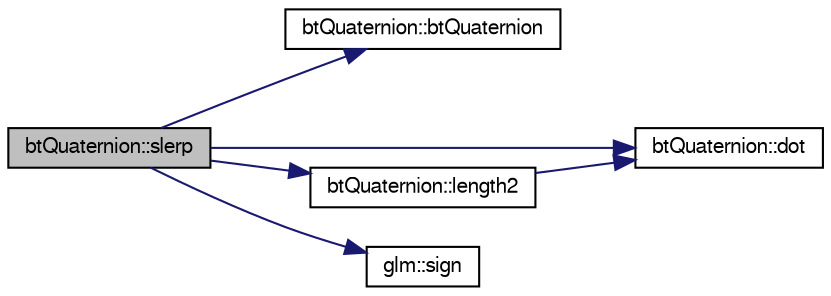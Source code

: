 digraph G
{
  bgcolor="transparent";
  edge [fontname="FreeSans",fontsize=10,labelfontname="FreeSans",labelfontsize=10];
  node [fontname="FreeSans",fontsize=10,shape=record];
  rankdir=LR;
  Node1 [label="btQuaternion::slerp",height=0.2,width=0.4,color="black", fillcolor="grey75", style="filled" fontcolor="black"];
  Node1 -> Node2 [color="midnightblue",fontsize=10,style="solid"];
  Node2 [label="btQuaternion::btQuaternion",height=0.2,width=0.4,color="black",URL="$classbt_quaternion.html#3b5e50d610ee8cdda2aa78e092825675",tooltip="No initialization constructor."];
  Node1 -> Node3 [color="midnightblue",fontsize=10,style="solid"];
  Node3 [label="btQuaternion::dot",height=0.2,width=0.4,color="black",URL="$classbt_quaternion.html#37e450f3206a7b6f3f55049e297fb403",tooltip="Return the dot product between this quaternion and another."];
  Node1 -> Node4 [color="midnightblue",fontsize=10,style="solid"];
  Node4 [label="btQuaternion::length2",height=0.2,width=0.4,color="black",URL="$classbt_quaternion.html#59cc2f3a2c732aba98cd43764165b8cd",tooltip="Return the length squared of the quaternion."];
  Node4 -> Node3 [color="midnightblue",fontsize=10,style="solid"];
  Node1 -> Node5 [color="midnightblue",fontsize=10,style="solid"];
  Node5 [label="glm::sign",height=0.2,width=0.4,color="black",URL="$group__core__func__common.html#g74ce53889485c33ac9d81d2b27165c80"];
}
